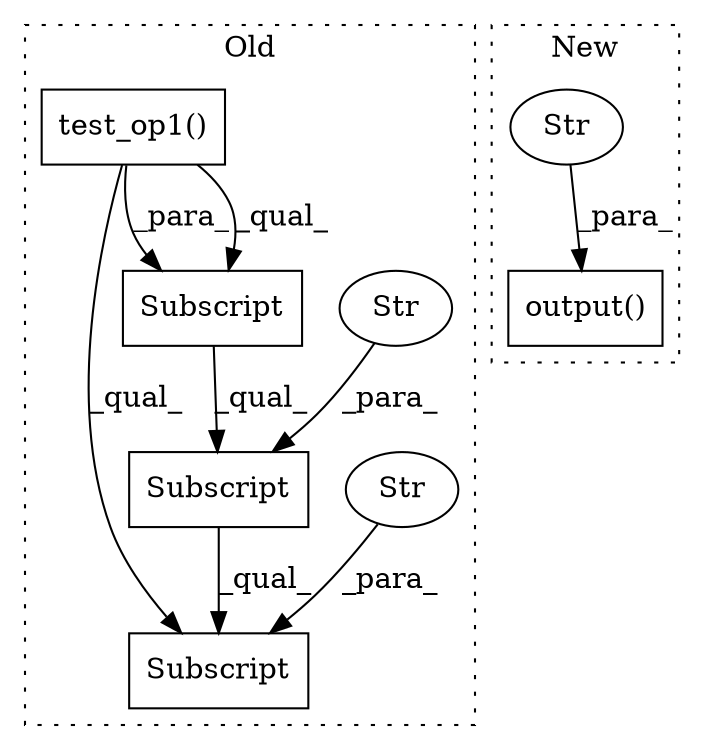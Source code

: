 digraph G {
subgraph cluster0 {
1 [label="Subscript" a="63" s="4313,0" l="39,0" shape="box"];
3 [label="Str" a="66" s="4340" l="11" shape="ellipse"];
5 [label="Subscript" a="63" s="4313,0" l="47,0" shape="box"];
6 [label="Str" a="66" s="4353" l="6" shape="ellipse"];
7 [label="Subscript" a="63" s="4313,0" l="26,0" shape="box"];
8 [label="test_op1()" a="75" s="4272" l="14" shape="box"];
label = "Old";
style="dotted";
}
subgraph cluster1 {
2 [label="output()" a="75" s="5797,5907" l="107,2" shape="box"];
4 [label="Str" a="66" s="5904" l="3" shape="ellipse"];
label = "New";
style="dotted";
}
1 -> 5 [label="_qual_"];
3 -> 1 [label="_para_"];
4 -> 2 [label="_para_"];
6 -> 5 [label="_para_"];
7 -> 1 [label="_qual_"];
8 -> 7 [label="_para_"];
8 -> 7 [label="_qual_"];
8 -> 5 [label="_qual_"];
}